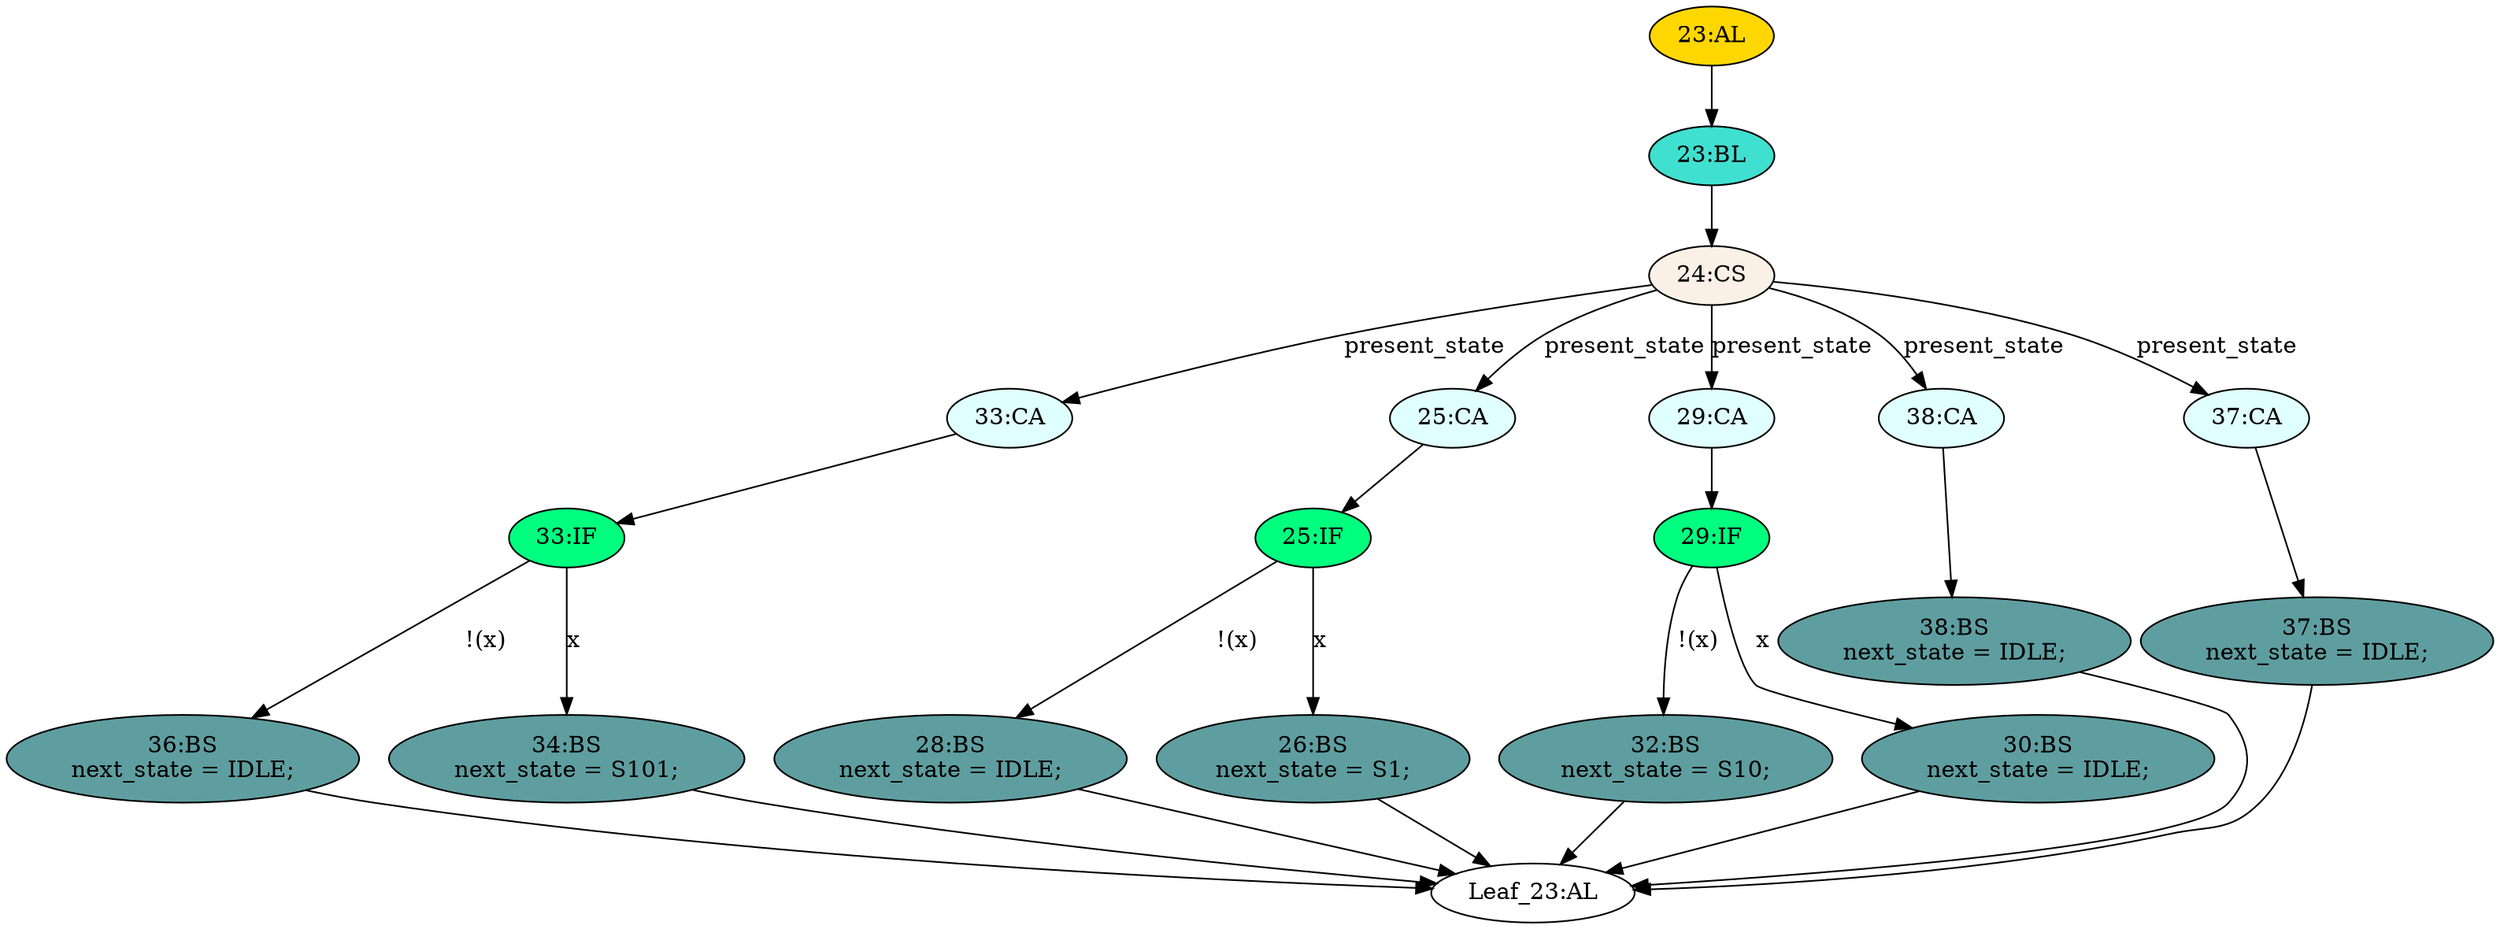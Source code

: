 strict digraph "" {
	node [label="\N"];
	"37:BS"	[ast="<pyverilog.vparser.ast.BlockingSubstitution object at 0x7fcfd5db5250>",
		fillcolor=cadetblue,
		label="37:BS
next_state = IDLE;",
		statements="[<pyverilog.vparser.ast.BlockingSubstitution object at 0x7fcfd5db5250>]",
		style=filled,
		typ=BlockingSubstitution];
	"Leaf_23:AL"	[def_var="['next_state']",
		label="Leaf_23:AL"];
	"37:BS" -> "Leaf_23:AL"	[cond="[]",
		lineno=None];
	"28:BS"	[ast="<pyverilog.vparser.ast.BlockingSubstitution object at 0x7fcfd5db54d0>",
		fillcolor=cadetblue,
		label="28:BS
next_state = IDLE;",
		statements="[<pyverilog.vparser.ast.BlockingSubstitution object at 0x7fcfd5db54d0>]",
		style=filled,
		typ=BlockingSubstitution];
	"28:BS" -> "Leaf_23:AL"	[cond="[]",
		lineno=None];
	"36:BS"	[ast="<pyverilog.vparser.ast.BlockingSubstitution object at 0x7fcfd5db5610>",
		fillcolor=cadetblue,
		label="36:BS
next_state = IDLE;",
		statements="[<pyverilog.vparser.ast.BlockingSubstitution object at 0x7fcfd5db5610>]",
		style=filled,
		typ=BlockingSubstitution];
	"36:BS" -> "Leaf_23:AL"	[cond="[]",
		lineno=None];
	"29:IF"	[ast="<pyverilog.vparser.ast.IfStatement object at 0x7fcfd5db5750>",
		fillcolor=springgreen,
		label="29:IF",
		statements="[]",
		style=filled,
		typ=IfStatement];
	"32:BS"	[ast="<pyverilog.vparser.ast.BlockingSubstitution object at 0x7fcfd5db57d0>",
		fillcolor=cadetblue,
		label="32:BS
next_state = S10;",
		statements="[<pyverilog.vparser.ast.BlockingSubstitution object at 0x7fcfd5db57d0>]",
		style=filled,
		typ=BlockingSubstitution];
	"29:IF" -> "32:BS"	[cond="['x']",
		label="!(x)",
		lineno=29];
	"30:BS"	[ast="<pyverilog.vparser.ast.BlockingSubstitution object at 0x7fcfd5db5950>",
		fillcolor=cadetblue,
		label="30:BS
next_state = IDLE;",
		statements="[<pyverilog.vparser.ast.BlockingSubstitution object at 0x7fcfd5db5950>]",
		style=filled,
		typ=BlockingSubstitution];
	"29:IF" -> "30:BS"	[cond="['x']",
		label=x,
		lineno=29];
	"33:CA"	[ast="<pyverilog.vparser.ast.Case object at 0x7fcfd5db5ad0>",
		fillcolor=lightcyan,
		label="33:CA",
		statements="[]",
		style=filled,
		typ=Case];
	"33:IF"	[ast="<pyverilog.vparser.ast.IfStatement object at 0x7fcfd5db5b50>",
		fillcolor=springgreen,
		label="33:IF",
		statements="[]",
		style=filled,
		typ=IfStatement];
	"33:CA" -> "33:IF"	[cond="[]",
		lineno=None];
	"25:CA"	[ast="<pyverilog.vparser.ast.Case object at 0x7fcfd5db5d10>",
		fillcolor=lightcyan,
		label="25:CA",
		statements="[]",
		style=filled,
		typ=Case];
	"25:IF"	[ast="<pyverilog.vparser.ast.IfStatement object at 0x7fcfd5db5d90>",
		fillcolor=springgreen,
		label="25:IF",
		statements="[]",
		style=filled,
		typ=IfStatement];
	"25:CA" -> "25:IF"	[cond="[]",
		lineno=None];
	"33:IF" -> "36:BS"	[cond="['x']",
		label="!(x)",
		lineno=33];
	"34:BS"	[ast="<pyverilog.vparser.ast.BlockingSubstitution object at 0x7fcfd5db5b90>",
		fillcolor=cadetblue,
		label="34:BS
next_state = S101;",
		statements="[<pyverilog.vparser.ast.BlockingSubstitution object at 0x7fcfd5db5b90>]",
		style=filled,
		typ=BlockingSubstitution];
	"33:IF" -> "34:BS"	[cond="['x']",
		label=x,
		lineno=33];
	"38:BS"	[ast="<pyverilog.vparser.ast.BlockingSubstitution object at 0x7fcfd5db5f50>",
		fillcolor=cadetblue,
		label="38:BS
next_state = IDLE;",
		statements="[<pyverilog.vparser.ast.BlockingSubstitution object at 0x7fcfd5db5f50>]",
		style=filled,
		typ=BlockingSubstitution];
	"38:BS" -> "Leaf_23:AL"	[cond="[]",
		lineno=None];
	"32:BS" -> "Leaf_23:AL"	[cond="[]",
		lineno=None];
	"26:BS"	[ast="<pyverilog.vparser.ast.BlockingSubstitution object at 0x7fcfd5db5dd0>",
		fillcolor=cadetblue,
		label="26:BS
next_state = S1;",
		statements="[<pyverilog.vparser.ast.BlockingSubstitution object at 0x7fcfd5db5dd0>]",
		style=filled,
		typ=BlockingSubstitution];
	"26:BS" -> "Leaf_23:AL"	[cond="[]",
		lineno=None];
	"25:IF" -> "28:BS"	[cond="['x']",
		label="!(x)",
		lineno=25];
	"25:IF" -> "26:BS"	[cond="['x']",
		label=x,
		lineno=25];
	"30:BS" -> "Leaf_23:AL"	[cond="[]",
		lineno=None];
	"29:CA"	[ast="<pyverilog.vparser.ast.Case object at 0x7fcfd58d91d0>",
		fillcolor=lightcyan,
		label="29:CA",
		statements="[]",
		style=filled,
		typ=Case];
	"29:CA" -> "29:IF"	[cond="[]",
		lineno=None];
	"34:BS" -> "Leaf_23:AL"	[cond="[]",
		lineno=None];
	"24:CS"	[ast="<pyverilog.vparser.ast.CaseStatement object at 0x7fcfd58d90d0>",
		fillcolor=linen,
		label="24:CS",
		statements="[]",
		style=filled,
		typ=CaseStatement];
	"24:CS" -> "33:CA"	[cond="['present_state']",
		label=present_state,
		lineno=24];
	"24:CS" -> "25:CA"	[cond="['present_state']",
		label=present_state,
		lineno=24];
	"24:CS" -> "29:CA"	[cond="['present_state']",
		label=present_state,
		lineno=24];
	"38:CA"	[ast="<pyverilog.vparser.ast.Case object at 0x7fcfd58d9350>",
		fillcolor=lightcyan,
		label="38:CA",
		statements="[]",
		style=filled,
		typ=Case];
	"24:CS" -> "38:CA"	[cond="['present_state']",
		label=present_state,
		lineno=24];
	"37:CA"	[ast="<pyverilog.vparser.ast.Case object at 0x7fcfd58d9290>",
		fillcolor=lightcyan,
		label="37:CA",
		statements="[]",
		style=filled,
		typ=Case];
	"24:CS" -> "37:CA"	[cond="['present_state']",
		label=present_state,
		lineno=24];
	"38:CA" -> "38:BS"	[cond="[]",
		lineno=None];
	"37:CA" -> "37:BS"	[cond="[]",
		lineno=None];
	"23:BL"	[ast="<pyverilog.vparser.ast.Block object at 0x7fcfd58d94d0>",
		fillcolor=turquoise,
		label="23:BL",
		statements="[]",
		style=filled,
		typ=Block];
	"23:BL" -> "24:CS"	[cond="[]",
		lineno=None];
	"23:AL"	[ast="<pyverilog.vparser.ast.Always object at 0x7fcfd58d93d0>",
		clk_sens=False,
		fillcolor=gold,
		label="23:AL",
		sens="[]",
		statements="[]",
		style=filled,
		typ=Always,
		use_var="['x', 'present_state']"];
	"23:AL" -> "23:BL"	[cond="[]",
		lineno=None];
}
